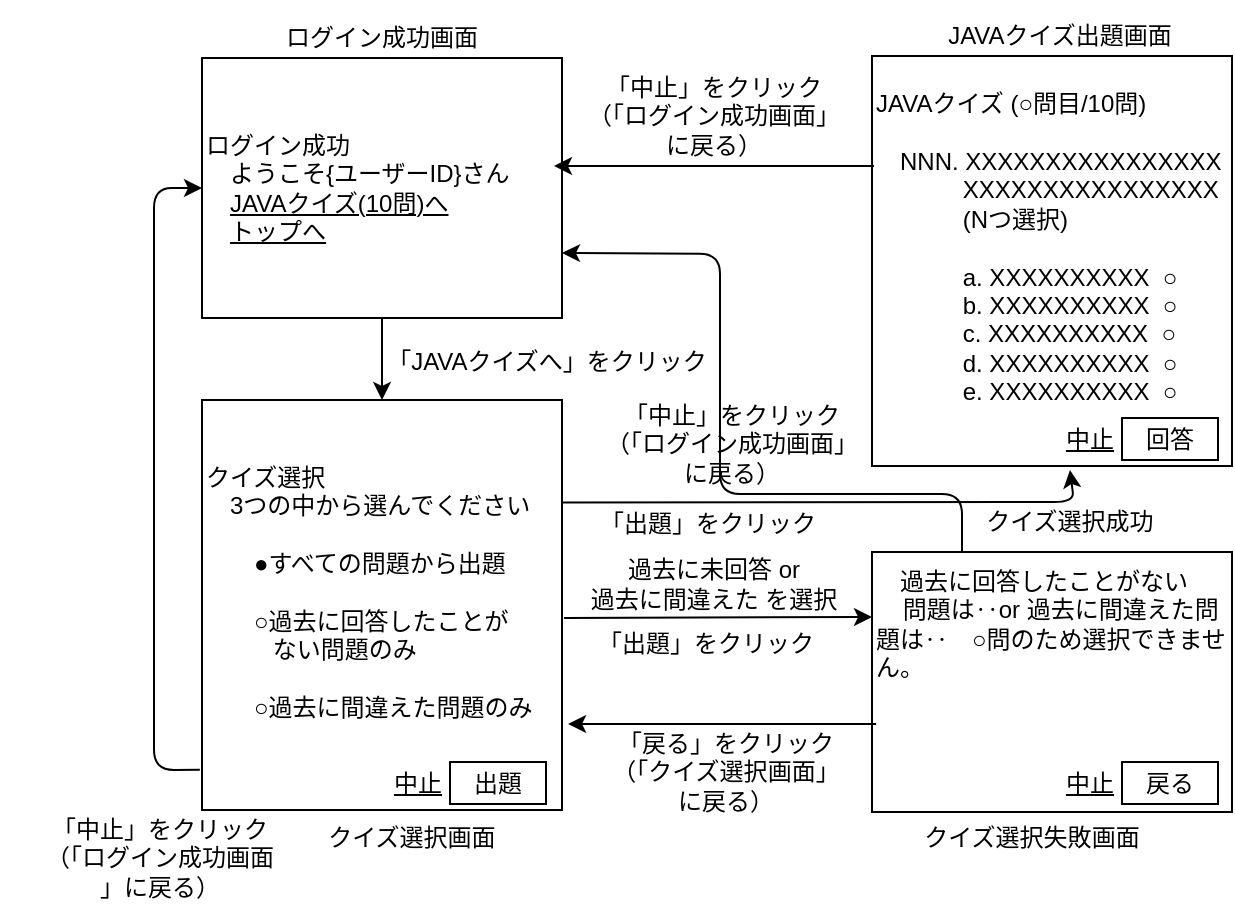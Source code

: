 <mxfile>
    <diagram id="cOPPHnaynSb4PC9Ppda5" name="ページ1">
        <mxGraphModel dx="1489" dy="449" grid="1" gridSize="10" guides="1" tooltips="1" connect="1" arrows="1" fold="1" page="1" pageScale="1" pageWidth="827" pageHeight="1169" background="none" math="0" shadow="0">
            <root>
                <mxCell id="0"/>
                <mxCell id="1" parent="0"/>
                <mxCell id="12" value="「出題」をクリック" style="text;html=1;strokeColor=none;fillColor=none;align=center;verticalAlign=middle;whiteSpace=wrap;rounded=0;" parent="1" vertex="1">
                    <mxGeometry x="-548" y="320" width="160" height="30" as="geometry"/>
                </mxCell>
                <mxCell id="34" value="過去に未回答 or &lt;br&gt;過去に間違えた を選択" style="text;html=1;strokeColor=none;fillColor=none;align=center;verticalAlign=middle;whiteSpace=wrap;rounded=0;" parent="1" vertex="1">
                    <mxGeometry x="-544" y="286" width="160" height="38" as="geometry"/>
                </mxCell>
                <mxCell id="38" value="　過去に回答したことがない&lt;br&gt;&amp;nbsp; &amp;nbsp; 問題は‥or 過去に間違えた問題は‥　○問のため選択できません。&lt;br&gt;&lt;br&gt;&lt;br&gt;&lt;br&gt;&lt;br&gt;" style="rounded=0;whiteSpace=wrap;html=1;align=left;" parent="1" vertex="1">
                    <mxGeometry x="-385" y="289" width="180" height="130" as="geometry"/>
                </mxCell>
                <mxCell id="2" value="ログイン成功&lt;br&gt;　ようこそ{ユーザーID}さん&lt;br&gt;　&lt;u&gt;JAVAクイズ(10問)へ&lt;/u&gt;&lt;br&gt;　&lt;u&gt;トップへ&lt;/u&gt;&lt;br&gt;" style="rounded=0;whiteSpace=wrap;html=1;align=left;" parent="1" vertex="1">
                    <mxGeometry x="-720" y="42" width="180" height="130" as="geometry"/>
                </mxCell>
                <mxCell id="3" value="クイズ選択&lt;br&gt;　3つの中から選んでください&lt;br&gt;&lt;br&gt;　　●すべての問題から出題&lt;br&gt;&lt;br&gt;　　○過去に回答したことが&lt;br&gt;&amp;nbsp; &amp;nbsp; &amp;nbsp; &amp;nbsp; &amp;nbsp; ない問題のみ&lt;br&gt;&lt;br&gt;　　○過去に間違えた問題のみ&lt;br&gt;&lt;br&gt;" style="rounded=0;whiteSpace=wrap;html=1;align=left;" parent="1" vertex="1">
                    <mxGeometry x="-720" y="213" width="180" height="205" as="geometry"/>
                </mxCell>
                <mxCell id="6" value="出題" style="text;html=1;strokeColor=default;fillColor=none;align=center;verticalAlign=middle;whiteSpace=wrap;rounded=0;" parent="1" vertex="1">
                    <mxGeometry x="-596" y="394" width="48" height="21" as="geometry"/>
                </mxCell>
                <mxCell id="7" value="JAVAクイズ (○問目/10問)&lt;br&gt;&lt;br&gt;　NNN. XXXXXXXXXXXXXXXX&lt;br&gt;&amp;nbsp; &amp;nbsp; &amp;nbsp; &amp;nbsp; &amp;nbsp; &amp;nbsp; &amp;nbsp;XXXXXXXXXXXXXXXX&lt;br&gt;&amp;nbsp; &amp;nbsp; &amp;nbsp; &amp;nbsp; &amp;nbsp; &amp;nbsp; &amp;nbsp;(Nつ選択)&lt;br&gt;&lt;br&gt;&amp;nbsp; &amp;nbsp; &amp;nbsp; &amp;nbsp; &amp;nbsp; &amp;nbsp; &amp;nbsp;a. XXXXXXXXXX&amp;nbsp; ○&lt;br&gt;&amp;nbsp; &amp;nbsp; &amp;nbsp; &amp;nbsp; &amp;nbsp; &amp;nbsp; &amp;nbsp;b. XXXXXXXXXX&amp;nbsp; ○&lt;br&gt;&amp;nbsp; &amp;nbsp; &amp;nbsp; &amp;nbsp; &amp;nbsp; &amp;nbsp; &amp;nbsp;c. XXXXXXXXXX&amp;nbsp; ○&lt;br&gt;&amp;nbsp; &amp;nbsp; &amp;nbsp; &amp;nbsp; &amp;nbsp; &amp;nbsp; &amp;nbsp;d. XXXXXXXXXX&amp;nbsp; ○&lt;br&gt;&amp;nbsp; &amp;nbsp; &amp;nbsp; &amp;nbsp; &amp;nbsp; &amp;nbsp; &amp;nbsp;e. XXXXXXXXXX&amp;nbsp; ○&lt;br&gt;&lt;br&gt;" style="rounded=0;whiteSpace=wrap;html=1;align=left;" parent="1" vertex="1">
                    <mxGeometry x="-385" y="41" width="180" height="205" as="geometry"/>
                </mxCell>
                <mxCell id="35" value="" style="edgeStyle=none;html=1;exitX=0.25;exitY=0;exitDx=0;exitDy=0;entryX=1;entryY=0.75;entryDx=0;entryDy=0;" parent="1" source="38" target="2" edge="1">
                    <mxGeometry relative="1" as="geometry">
                        <Array as="points">
                            <mxPoint x="-340" y="260"/>
                            <mxPoint x="-461" y="260"/>
                            <mxPoint x="-461" y="140"/>
                        </Array>
                    </mxGeometry>
                </mxCell>
                <mxCell id="10" value="「JAVAクイズへ」をクリック" style="text;html=1;strokeColor=none;fillColor=none;align=center;verticalAlign=middle;whiteSpace=wrap;rounded=0;" parent="1" vertex="1">
                    <mxGeometry x="-636" y="179" width="177" height="30" as="geometry"/>
                </mxCell>
                <mxCell id="11" value="" style="endArrow=classic;html=1;exitX=0.5;exitY=1;exitDx=0;exitDy=0;entryX=0.5;entryY=0;entryDx=0;entryDy=0;" parent="1" source="2" target="3" edge="1">
                    <mxGeometry width="50" height="50" relative="1" as="geometry">
                        <mxPoint x="-508" y="243" as="sourcePoint"/>
                        <mxPoint x="-628" y="263" as="targetPoint"/>
                    </mxGeometry>
                </mxCell>
                <mxCell id="14" value="ログイン成功画面" style="text;html=1;strokeColor=none;fillColor=none;align=center;verticalAlign=middle;whiteSpace=wrap;rounded=0;" parent="1" vertex="1">
                    <mxGeometry x="-710" y="13" width="160" height="38" as="geometry"/>
                </mxCell>
                <mxCell id="15" value="クイズ選択画面" style="text;html=1;strokeColor=none;fillColor=none;align=center;verticalAlign=middle;whiteSpace=wrap;rounded=0;" parent="1" vertex="1">
                    <mxGeometry x="-695" y="417" width="160" height="30" as="geometry"/>
                </mxCell>
                <mxCell id="16" value="JAVAクイズ出題画面" style="text;html=1;strokeColor=none;fillColor=none;align=center;verticalAlign=middle;whiteSpace=wrap;rounded=0;" parent="1" vertex="1">
                    <mxGeometry x="-371" y="16" width="160" height="30" as="geometry"/>
                </mxCell>
                <mxCell id="17" value="「中止」をクリック&lt;br&gt;（「ログイン成功画面&lt;br&gt;」に戻る）" style="text;html=1;strokeColor=none;fillColor=none;align=center;verticalAlign=middle;whiteSpace=wrap;rounded=0;" parent="1" vertex="1">
                    <mxGeometry x="-821" y="417" width="160" height="50" as="geometry"/>
                </mxCell>
                <mxCell id="18" value="" style="endArrow=classic;html=1;exitX=-0.006;exitY=0.902;exitDx=0;exitDy=0;entryX=0;entryY=0.5;entryDx=0;entryDy=0;exitPerimeter=0;" parent="1" source="3" target="2" edge="1">
                    <mxGeometry width="50" height="50" relative="1" as="geometry">
                        <mxPoint x="-706" y="376" as="sourcePoint"/>
                        <mxPoint x="-704" y="346" as="targetPoint"/>
                        <Array as="points">
                            <mxPoint x="-744" y="398"/>
                            <mxPoint x="-744" y="107"/>
                        </Array>
                    </mxGeometry>
                </mxCell>
                <mxCell id="21" value="&lt;u&gt;中止&lt;/u&gt;" style="text;html=1;strokeColor=none;fillColor=none;align=center;verticalAlign=middle;whiteSpace=wrap;rounded=0;" parent="1" vertex="1">
                    <mxGeometry x="-636" y="394" width="48" height="21" as="geometry"/>
                </mxCell>
                <mxCell id="27" value="&lt;u&gt;中止&lt;/u&gt;" style="text;html=1;strokeColor=none;fillColor=none;align=center;verticalAlign=middle;whiteSpace=wrap;rounded=0;" parent="1" vertex="1">
                    <mxGeometry x="-300" y="394" width="48" height="21" as="geometry"/>
                </mxCell>
                <mxCell id="28" value="戻る" style="text;html=1;strokeColor=default;fillColor=none;align=center;verticalAlign=middle;whiteSpace=wrap;rounded=0;" parent="1" vertex="1">
                    <mxGeometry x="-260" y="394" width="48" height="21" as="geometry"/>
                </mxCell>
                <mxCell id="29" value="クイズ選択失敗画面" style="text;html=1;strokeColor=none;fillColor=none;align=center;verticalAlign=middle;whiteSpace=wrap;rounded=0;" parent="1" vertex="1">
                    <mxGeometry x="-385" y="417" width="160" height="30" as="geometry"/>
                </mxCell>
                <mxCell id="33" value="「中止」をクリック&lt;br&gt;（「ログイン成功画面」&lt;br&gt;に戻る）" style="text;html=1;strokeColor=none;fillColor=none;align=center;verticalAlign=middle;whiteSpace=wrap;rounded=0;" parent="1" vertex="1">
                    <mxGeometry x="-535" y="210" width="160" height="50" as="geometry"/>
                </mxCell>
                <mxCell id="36" value="" style="endArrow=classic;html=1;exitX=0.006;exitY=0.79;exitDx=0;exitDy=0;exitPerimeter=0;entryX=1.017;entryY=0.79;entryDx=0;entryDy=0;entryPerimeter=0;" parent="1" target="3" edge="1">
                    <mxGeometry width="50" height="50" relative="1" as="geometry">
                        <mxPoint x="-382.92" y="374.95" as="sourcePoint"/>
                        <mxPoint x="-414" y="270" as="targetPoint"/>
                    </mxGeometry>
                </mxCell>
                <mxCell id="37" value="「戻る」をクリック&lt;br&gt;（「クイズ選択画面」&lt;br&gt;に戻る）" style="text;html=1;strokeColor=none;fillColor=none;align=center;verticalAlign=middle;whiteSpace=wrap;rounded=0;" parent="1" vertex="1">
                    <mxGeometry x="-538" y="374" width="160" height="50" as="geometry"/>
                </mxCell>
                <mxCell id="39" value="&lt;u&gt;中止&lt;/u&gt;" style="text;html=1;strokeColor=none;fillColor=none;align=center;verticalAlign=middle;whiteSpace=wrap;rounded=0;" parent="1" vertex="1">
                    <mxGeometry x="-300" y="222" width="48" height="21" as="geometry"/>
                </mxCell>
                <mxCell id="40" value="回答" style="text;html=1;strokeColor=default;fillColor=none;align=center;verticalAlign=middle;whiteSpace=wrap;rounded=0;" parent="1" vertex="1">
                    <mxGeometry x="-260" y="222" width="48" height="21" as="geometry"/>
                </mxCell>
                <mxCell id="41" value="" style="endArrow=classic;html=1;exitX=1;exitY=0.25;exitDx=0;exitDy=0;entryX=0.55;entryY=1.01;entryDx=0;entryDy=0;entryPerimeter=0;" parent="1" source="3" target="7" edge="1">
                    <mxGeometry width="50" height="50" relative="1" as="geometry">
                        <mxPoint x="-494" y="300" as="sourcePoint"/>
                        <mxPoint x="-174" y="264" as="targetPoint"/>
                        <Array as="points">
                            <mxPoint x="-284" y="264"/>
                        </Array>
                    </mxGeometry>
                </mxCell>
                <mxCell id="42" value="「出題」をクリック" style="text;html=1;strokeColor=none;fillColor=none;align=center;verticalAlign=middle;whiteSpace=wrap;rounded=0;" parent="1" vertex="1">
                    <mxGeometry x="-547" y="260" width="160" height="30" as="geometry"/>
                </mxCell>
                <mxCell id="13" value="" style="endArrow=classic;html=1;entryX=0;entryY=0.25;entryDx=0;entryDy=0;" parent="1" target="38" edge="1">
                    <mxGeometry width="50" height="50" relative="1" as="geometry">
                        <mxPoint x="-539" y="322" as="sourcePoint"/>
                        <mxPoint x="-384" y="315.5" as="targetPoint"/>
                    </mxGeometry>
                </mxCell>
                <mxCell id="43" value="「中止」をクリック&lt;br&gt;（「ログイン成功画面」&lt;br&gt;に戻る）" style="text;html=1;strokeColor=none;fillColor=none;align=center;verticalAlign=middle;whiteSpace=wrap;rounded=0;" parent="1" vertex="1">
                    <mxGeometry x="-544" y="46" width="160" height="50" as="geometry"/>
                </mxCell>
                <mxCell id="44" value="" style="endArrow=classic;html=1;exitX=1;exitY=1;exitDx=0;exitDy=0;entryX=0;entryY=1;entryDx=0;entryDy=0;" parent="1" source="43" target="43" edge="1">
                    <mxGeometry width="50" height="50" relative="1" as="geometry">
                        <mxPoint x="-494" y="210" as="sourcePoint"/>
                        <mxPoint x="-444" y="160" as="targetPoint"/>
                    </mxGeometry>
                </mxCell>
                <mxCell id="45" value="クイズ選択成功" style="text;html=1;strokeColor=none;fillColor=none;align=center;verticalAlign=middle;whiteSpace=wrap;rounded=0;" parent="1" vertex="1">
                    <mxGeometry x="-366" y="259" width="160" height="30" as="geometry"/>
                </mxCell>
            </root>
        </mxGraphModel>
    </diagram>
</mxfile>